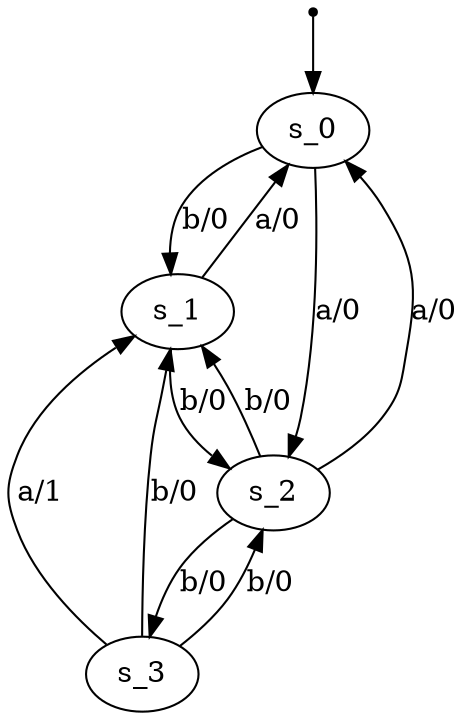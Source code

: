 digraph fsm {
	s_0 [root=true]
	s_1
	s_2
	s_3
	qi [shape = point]
	qi -> s_0
	s_0 -> s_1 [label="b/0"]
	s_1 -> s_0 [label="a/0"]
	s_1 -> s_2 [label="b/0"]
	s_2 -> s_3 [label="b/0"]
	s_3 -> s_1 [label="a/1"]
	s_2 -> s_0 [label="a/0"]
	s_0 -> s_2 [label="a/0"]
	s_3 -> s_2 [label="b/0"]
	s_2 -> s_1 [label="b/0"]
	s_3 -> s_1 [label="b/0"]
}